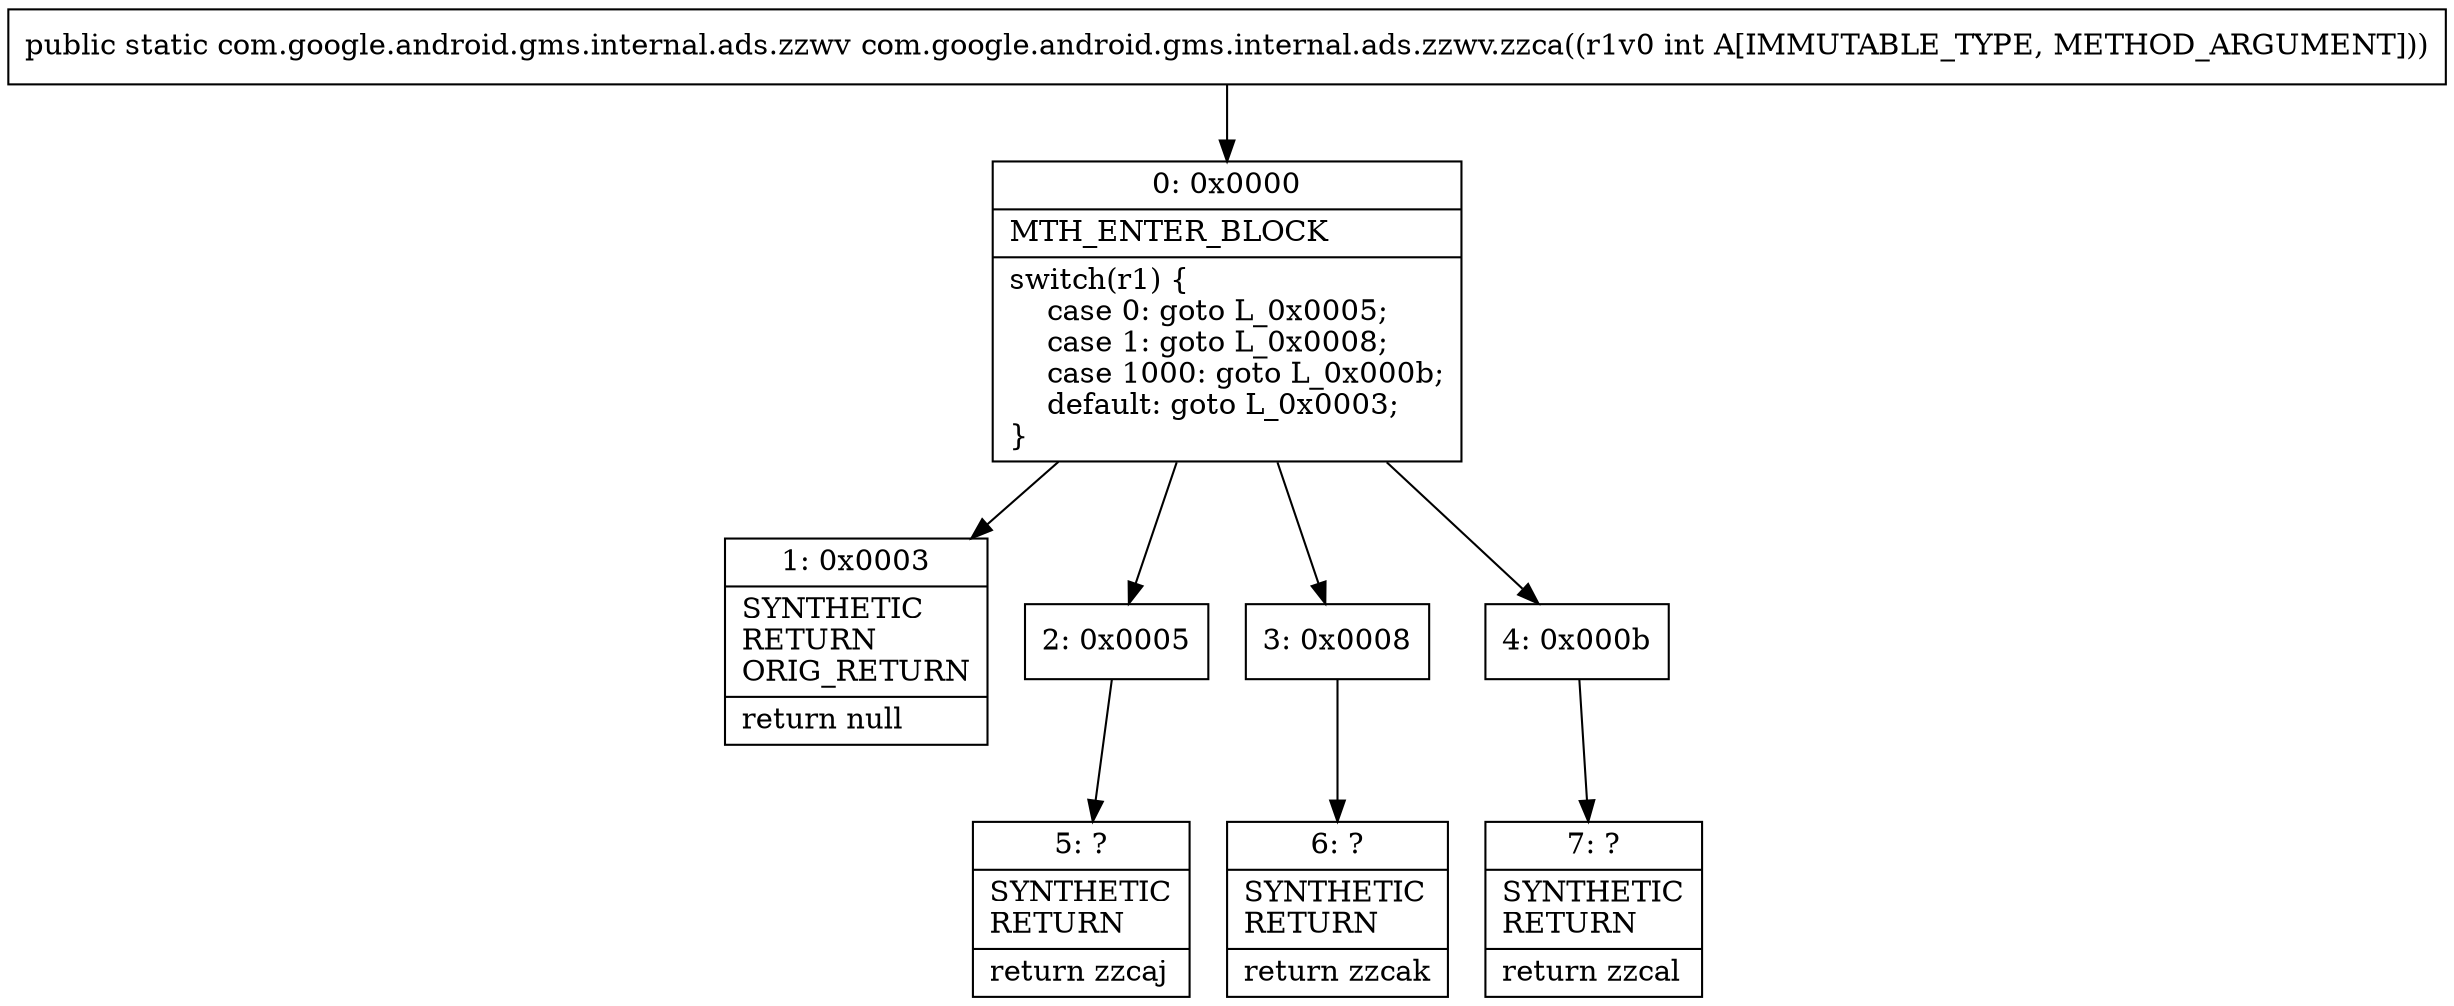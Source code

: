 digraph "CFG forcom.google.android.gms.internal.ads.zzwv.zzca(I)Lcom\/google\/android\/gms\/internal\/ads\/zzwv;" {
Node_0 [shape=record,label="{0\:\ 0x0000|MTH_ENTER_BLOCK\l|switch(r1) \{\l    case 0: goto L_0x0005;\l    case 1: goto L_0x0008;\l    case 1000: goto L_0x000b;\l    default: goto L_0x0003;\l\}\l}"];
Node_1 [shape=record,label="{1\:\ 0x0003|SYNTHETIC\lRETURN\lORIG_RETURN\l|return null\l}"];
Node_2 [shape=record,label="{2\:\ 0x0005}"];
Node_3 [shape=record,label="{3\:\ 0x0008}"];
Node_4 [shape=record,label="{4\:\ 0x000b}"];
Node_5 [shape=record,label="{5\:\ ?|SYNTHETIC\lRETURN\l|return zzcaj\l}"];
Node_6 [shape=record,label="{6\:\ ?|SYNTHETIC\lRETURN\l|return zzcak\l}"];
Node_7 [shape=record,label="{7\:\ ?|SYNTHETIC\lRETURN\l|return zzcal\l}"];
MethodNode[shape=record,label="{public static com.google.android.gms.internal.ads.zzwv com.google.android.gms.internal.ads.zzwv.zzca((r1v0 int A[IMMUTABLE_TYPE, METHOD_ARGUMENT])) }"];
MethodNode -> Node_0;
Node_0 -> Node_1;
Node_0 -> Node_2;
Node_0 -> Node_3;
Node_0 -> Node_4;
Node_2 -> Node_5;
Node_3 -> Node_6;
Node_4 -> Node_7;
}

